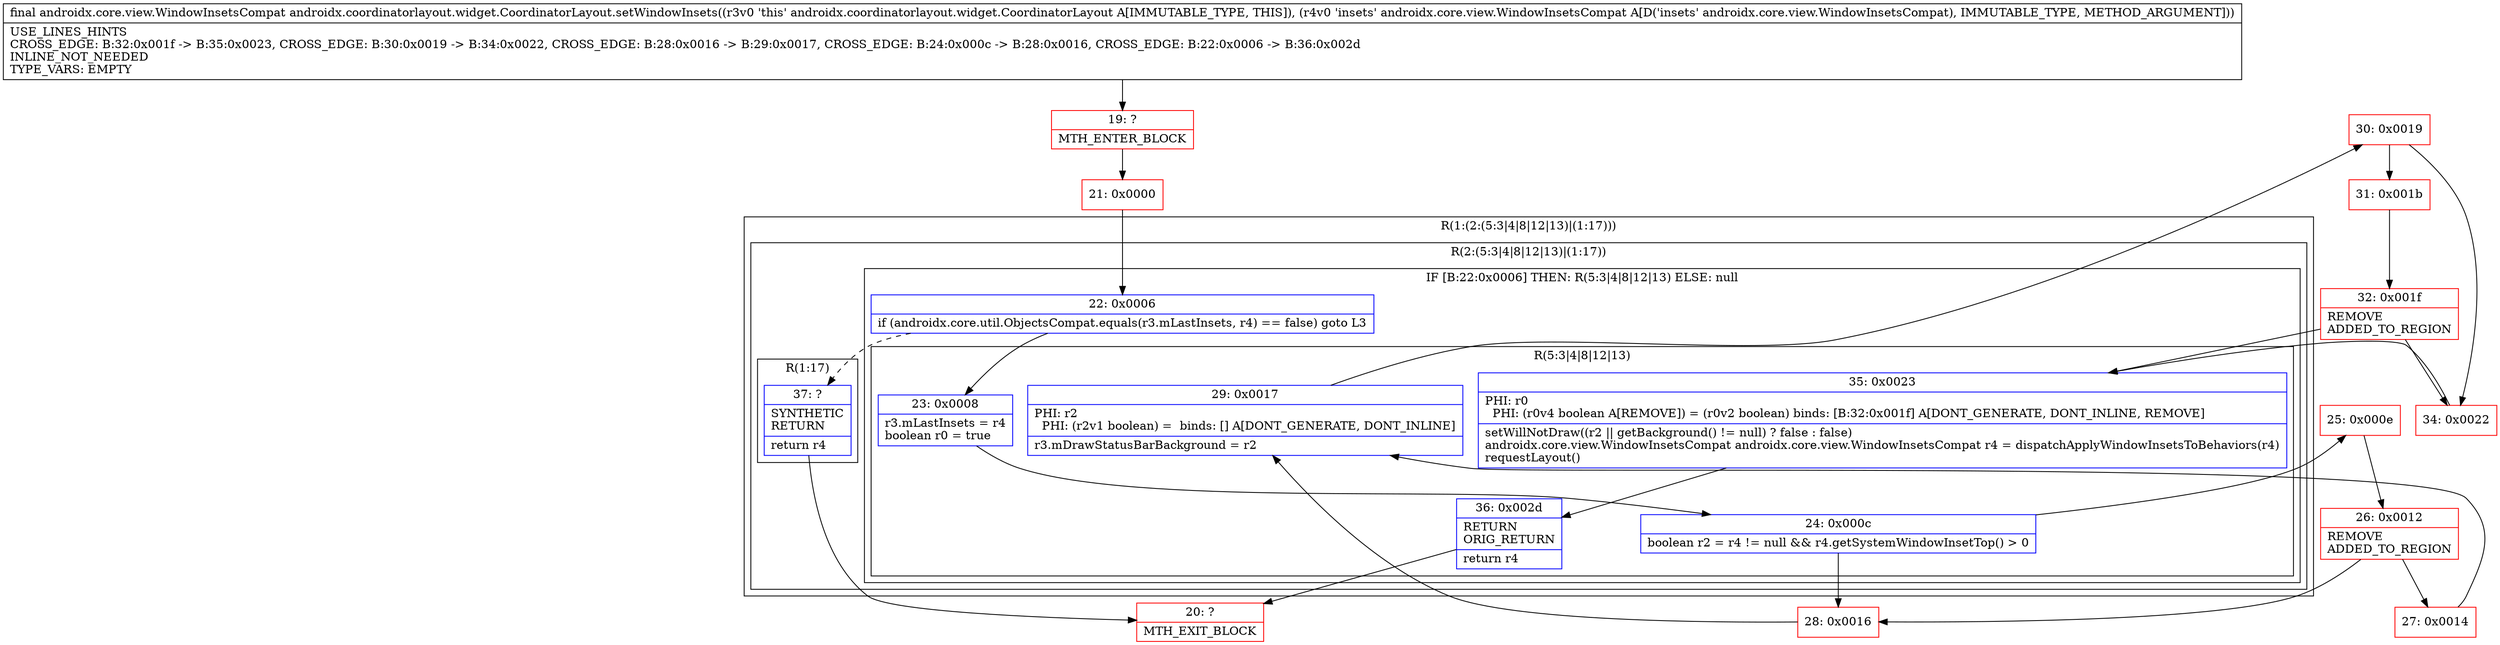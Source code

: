 digraph "CFG forandroidx.coordinatorlayout.widget.CoordinatorLayout.setWindowInsets(Landroidx\/core\/view\/WindowInsetsCompat;)Landroidx\/core\/view\/WindowInsetsCompat;" {
subgraph cluster_Region_1778001317 {
label = "R(1:(2:(5:3|4|8|12|13)|(1:17)))";
node [shape=record,color=blue];
subgraph cluster_Region_611234096 {
label = "R(2:(5:3|4|8|12|13)|(1:17))";
node [shape=record,color=blue];
subgraph cluster_IfRegion_256684782 {
label = "IF [B:22:0x0006] THEN: R(5:3|4|8|12|13) ELSE: null";
node [shape=record,color=blue];
Node_22 [shape=record,label="{22\:\ 0x0006|if (androidx.core.util.ObjectsCompat.equals(r3.mLastInsets, r4) == false) goto L3\l}"];
subgraph cluster_Region_1906001491 {
label = "R(5:3|4|8|12|13)";
node [shape=record,color=blue];
Node_23 [shape=record,label="{23\:\ 0x0008|r3.mLastInsets = r4\lboolean r0 = true\l}"];
Node_24 [shape=record,label="{24\:\ 0x000c|boolean r2 = r4 != null && r4.getSystemWindowInsetTop() \> 0\l}"];
Node_29 [shape=record,label="{29\:\ 0x0017|PHI: r2 \l  PHI: (r2v1 boolean) =  binds: [] A[DONT_GENERATE, DONT_INLINE]\l|r3.mDrawStatusBarBackground = r2\l}"];
Node_35 [shape=record,label="{35\:\ 0x0023|PHI: r0 \l  PHI: (r0v4 boolean A[REMOVE]) = (r0v2 boolean) binds: [B:32:0x001f] A[DONT_GENERATE, DONT_INLINE, REMOVE]\l|setWillNotDraw((r2 \|\| getBackground() != null) ? false : false)\landroidx.core.view.WindowInsetsCompat androidx.core.view.WindowInsetsCompat r4 = dispatchApplyWindowInsetsToBehaviors(r4)\lrequestLayout()\l}"];
Node_36 [shape=record,label="{36\:\ 0x002d|RETURN\lORIG_RETURN\l|return r4\l}"];
}
}
subgraph cluster_Region_865254938 {
label = "R(1:17)";
node [shape=record,color=blue];
Node_37 [shape=record,label="{37\:\ ?|SYNTHETIC\lRETURN\l|return r4\l}"];
}
}
}
Node_19 [shape=record,color=red,label="{19\:\ ?|MTH_ENTER_BLOCK\l}"];
Node_21 [shape=record,color=red,label="{21\:\ 0x0000}"];
Node_25 [shape=record,color=red,label="{25\:\ 0x000e}"];
Node_26 [shape=record,color=red,label="{26\:\ 0x0012|REMOVE\lADDED_TO_REGION\l}"];
Node_27 [shape=record,color=red,label="{27\:\ 0x0014}"];
Node_30 [shape=record,color=red,label="{30\:\ 0x0019}"];
Node_31 [shape=record,color=red,label="{31\:\ 0x001b}"];
Node_32 [shape=record,color=red,label="{32\:\ 0x001f|REMOVE\lADDED_TO_REGION\l}"];
Node_20 [shape=record,color=red,label="{20\:\ ?|MTH_EXIT_BLOCK\l}"];
Node_34 [shape=record,color=red,label="{34\:\ 0x0022}"];
Node_28 [shape=record,color=red,label="{28\:\ 0x0016}"];
MethodNode[shape=record,label="{final androidx.core.view.WindowInsetsCompat androidx.coordinatorlayout.widget.CoordinatorLayout.setWindowInsets((r3v0 'this' androidx.coordinatorlayout.widget.CoordinatorLayout A[IMMUTABLE_TYPE, THIS]), (r4v0 'insets' androidx.core.view.WindowInsetsCompat A[D('insets' androidx.core.view.WindowInsetsCompat), IMMUTABLE_TYPE, METHOD_ARGUMENT]))  | USE_LINES_HINTS\lCROSS_EDGE: B:32:0x001f \-\> B:35:0x0023, CROSS_EDGE: B:30:0x0019 \-\> B:34:0x0022, CROSS_EDGE: B:28:0x0016 \-\> B:29:0x0017, CROSS_EDGE: B:24:0x000c \-\> B:28:0x0016, CROSS_EDGE: B:22:0x0006 \-\> B:36:0x002d\lINLINE_NOT_NEEDED\lTYPE_VARS: EMPTY\l}"];
MethodNode -> Node_19;Node_22 -> Node_23;
Node_22 -> Node_37[style=dashed];
Node_23 -> Node_24;
Node_24 -> Node_25;
Node_24 -> Node_28;
Node_29 -> Node_30;
Node_35 -> Node_36;
Node_36 -> Node_20;
Node_37 -> Node_20;
Node_19 -> Node_21;
Node_21 -> Node_22;
Node_25 -> Node_26;
Node_26 -> Node_27;
Node_26 -> Node_28;
Node_27 -> Node_29;
Node_30 -> Node_31;
Node_30 -> Node_34;
Node_31 -> Node_32;
Node_32 -> Node_34;
Node_32 -> Node_35;
Node_34 -> Node_35;
Node_28 -> Node_29;
}

